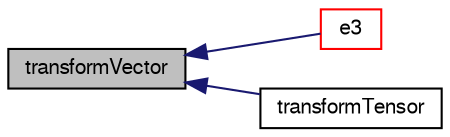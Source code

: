digraph "transformVector"
{
  bgcolor="transparent";
  edge [fontname="FreeSans",fontsize="10",labelfontname="FreeSans",labelfontsize="10"];
  node [fontname="FreeSans",fontsize="10",shape=record];
  rankdir="LR";
  Node1043 [label="transformVector",height=0.2,width=0.4,color="black", fillcolor="grey75", style="filled", fontcolor="black"];
  Node1043 -> Node1044 [dir="back",color="midnightblue",fontsize="10",style="solid",fontname="FreeSans"];
  Node1044 [label="e3",height=0.2,width=0.4,color="red",URL="$a24990.html#ac1398080ba7864f25e4619dc2e602dee",tooltip="Return local Cartesian z-axis. "];
  Node1043 -> Node1046 [dir="back",color="midnightblue",fontsize="10",style="solid",fontname="FreeSans"];
  Node1046 [label="transformTensor",height=0.2,width=0.4,color="black",URL="$a24990.html#abfd09d6a4d32bcf721f80ab25ce65ee3",tooltip="Transform tensor sub-field using transformation tensorField. "];
}
